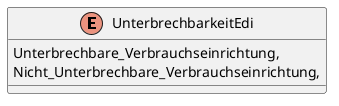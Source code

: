 @startuml
enum UnterbrechbarkeitEdi {
    Unterbrechbare_Verbrauchseinrichtung,
    Nicht_Unterbrechbare_Verbrauchseinrichtung,
}
@enduml
